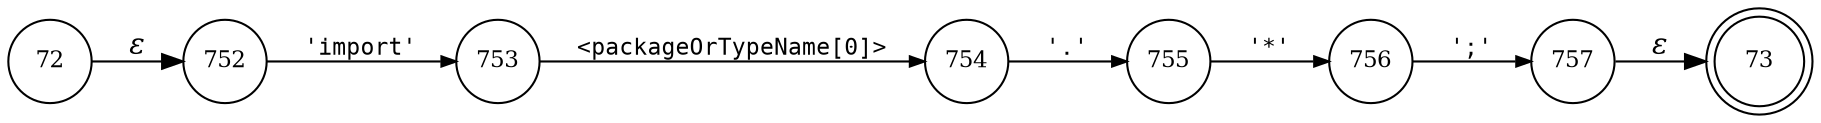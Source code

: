 digraph ATN {
rankdir=LR;
s73[fontsize=11, label="73", shape=doublecircle, fixedsize=true, width=.6];
s752[fontsize=11,label="752", shape=circle, fixedsize=true, width=.55, peripheries=1];
s753[fontsize=11,label="753", shape=circle, fixedsize=true, width=.55, peripheries=1];
s754[fontsize=11,label="754", shape=circle, fixedsize=true, width=.55, peripheries=1];
s755[fontsize=11,label="755", shape=circle, fixedsize=true, width=.55, peripheries=1];
s756[fontsize=11,label="756", shape=circle, fixedsize=true, width=.55, peripheries=1];
s757[fontsize=11,label="757", shape=circle, fixedsize=true, width=.55, peripheries=1];
s72[fontsize=11,label="72", shape=circle, fixedsize=true, width=.55, peripheries=1];
s72 -> s752 [fontname="Times-Italic", label="&epsilon;"];
s752 -> s753 [fontsize=11, fontname="Courier", arrowsize=.7, label = "'import'", arrowhead = normal];
s753 -> s754 [fontsize=11, fontname="Courier", arrowsize=.7, label = "<packageOrTypeName[0]>", arrowhead = normal];
s754 -> s755 [fontsize=11, fontname="Courier", arrowsize=.7, label = "'.'", arrowhead = normal];
s755 -> s756 [fontsize=11, fontname="Courier", arrowsize=.7, label = "'*'", arrowhead = normal];
s756 -> s757 [fontsize=11, fontname="Courier", arrowsize=.7, label = "';'", arrowhead = normal];
s757 -> s73 [fontname="Times-Italic", label="&epsilon;"];
}